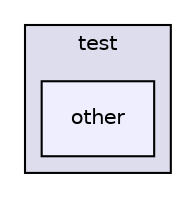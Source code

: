 digraph "assimp/assimp-3.1.1/test/other" {
  compound=true
  node [ fontsize="10", fontname="Helvetica"];
  edge [ labelfontsize="10", labelfontname="Helvetica"];
  subgraph clusterdir_711778a885c47bcab8aaac110bd5c42a {
    graph [ bgcolor="#ddddee", pencolor="black", label="test" fontname="Helvetica", fontsize="10", URL="dir_711778a885c47bcab8aaac110bd5c42a.html"]
  dir_dc0d7d6339a687893c9290dd6c94336f [shape=box, label="other", style="filled", fillcolor="#eeeeff", pencolor="black", URL="dir_dc0d7d6339a687893c9290dd6c94336f.html"];
  }
}
